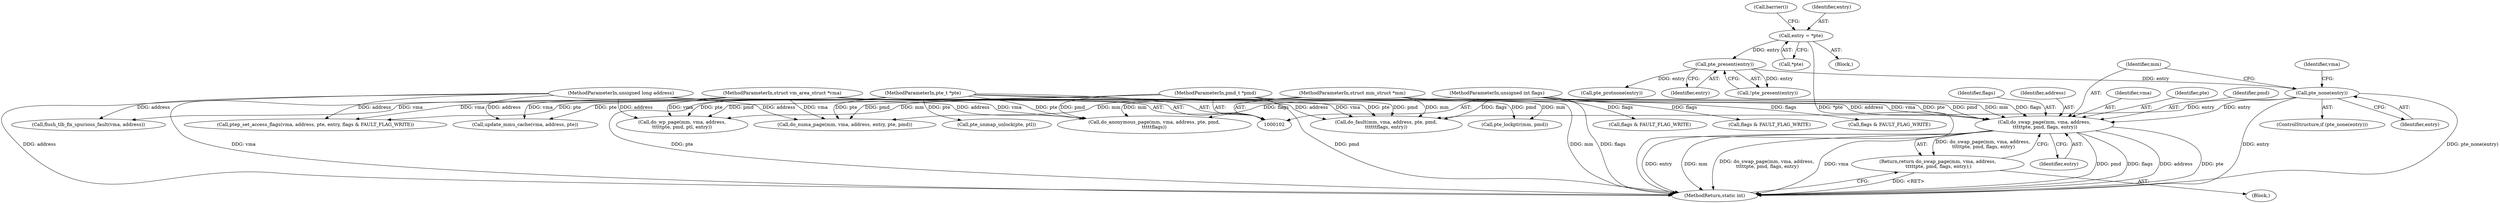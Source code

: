 digraph "0_linux_6b7339f4c31ad69c8e9c0b2859276e22cf72176d_1@pointer" {
"1000148" [label="(Call,do_swap_page(mm, vma, address,\n \t\t\t\t\tpte, pmd, flags, entry))"];
"1000103" [label="(MethodParameterIn,struct mm_struct *mm)"];
"1000104" [label="(MethodParameterIn,struct vm_area_struct *vma)"];
"1000105" [label="(MethodParameterIn,unsigned long address)"];
"1000106" [label="(MethodParameterIn,pte_t *pte)"];
"1000107" [label="(MethodParameterIn,pmd_t *pmd)"];
"1000108" [label="(MethodParameterIn,unsigned int flags)"];
"1000123" [label="(Call,pte_none(entry))"];
"1000119" [label="(Call,pte_present(entry))"];
"1000112" [label="(Call,entry = *pte)"];
"1000147" [label="(Return,return do_swap_page(mm, vma, address,\n \t\t\t\t\tpte, pmd, flags, entry);)"];
"1000209" [label="(Call,ptep_set_access_flags(vma, address, pte, entry, flags & FAULT_FLAG_WRITE))"];
"1000116" [label="(Call,barrier())"];
"1000124" [label="(Identifier,entry)"];
"1000192" [label="(Call,do_wp_page(mm, vma, address,\n\t\t\t\t\tpte, pmd, ptl, entry))"];
"1000114" [label="(Call,*pte)"];
"1000128" [label="(Identifier,vma)"];
"1000150" [label="(Identifier,vma)"];
"1000218" [label="(Call,update_mmu_cache(vma, address, pte))"];
"1000118" [label="(Call,!pte_present(entry))"];
"1000123" [label="(Call,pte_none(entry))"];
"1000155" [label="(Identifier,entry)"];
"1000152" [label="(Identifier,pte)"];
"1000119" [label="(Call,pte_present(entry))"];
"1000140" [label="(Call,do_anonymous_page(mm, vma, address, pte, pmd,\n\t\t\t\t\tflags))"];
"1000120" [label="(Identifier,entry)"];
"1000105" [label="(MethodParameterIn,unsigned long address)"];
"1000214" [label="(Call,flags & FAULT_FLAG_WRITE)"];
"1000157" [label="(Call,pte_protnone(entry))"];
"1000108" [label="(MethodParameterIn,unsigned int flags)"];
"1000183" [label="(Call,flags & FAULT_FLAG_WRITE)"];
"1000107" [label="(MethodParameterIn,pmd_t *pmd)"];
"1000103" [label="(MethodParameterIn,struct mm_struct *mm)"];
"1000106" [label="(MethodParameterIn,pte_t *pte)"];
"1000112" [label="(Call,entry = *pte)"];
"1000121" [label="(Block,)"];
"1000237" [label="(MethodReturn,static int)"];
"1000148" [label="(Call,do_swap_page(mm, vma, address,\n \t\t\t\t\tpte, pmd, flags, entry))"];
"1000228" [label="(Call,flush_tlb_fix_spurious_fault(vma, address))"];
"1000149" [label="(Identifier,mm)"];
"1000153" [label="(Identifier,pmd)"];
"1000113" [label="(Identifier,entry)"];
"1000109" [label="(Block,)"];
"1000232" [label="(Call,pte_unmap_unlock(pte, ptl))"];
"1000154" [label="(Identifier,flags)"];
"1000122" [label="(ControlStructure,if (pte_none(entry)))"];
"1000225" [label="(Call,flags & FAULT_FLAG_WRITE)"];
"1000147" [label="(Return,return do_swap_page(mm, vma, address,\n \t\t\t\t\tpte, pmd, flags, entry);)"];
"1000160" [label="(Call,do_numa_page(mm, vma, address, entry, pte, pmd))"];
"1000131" [label="(Call,do_fault(mm, vma, address, pte, pmd,\n\t\t\t\t\t\tflags, entry))"];
"1000104" [label="(MethodParameterIn,struct vm_area_struct *vma)"];
"1000151" [label="(Identifier,address)"];
"1000169" [label="(Call,pte_lockptr(mm, pmd))"];
"1000148" -> "1000147"  [label="AST: "];
"1000148" -> "1000155"  [label="CFG: "];
"1000149" -> "1000148"  [label="AST: "];
"1000150" -> "1000148"  [label="AST: "];
"1000151" -> "1000148"  [label="AST: "];
"1000152" -> "1000148"  [label="AST: "];
"1000153" -> "1000148"  [label="AST: "];
"1000154" -> "1000148"  [label="AST: "];
"1000155" -> "1000148"  [label="AST: "];
"1000147" -> "1000148"  [label="CFG: "];
"1000148" -> "1000237"  [label="DDG: pmd"];
"1000148" -> "1000237"  [label="DDG: flags"];
"1000148" -> "1000237"  [label="DDG: address"];
"1000148" -> "1000237"  [label="DDG: pte"];
"1000148" -> "1000237"  [label="DDG: entry"];
"1000148" -> "1000237"  [label="DDG: mm"];
"1000148" -> "1000237"  [label="DDG: do_swap_page(mm, vma, address,\n \t\t\t\t\tpte, pmd, flags, entry)"];
"1000148" -> "1000237"  [label="DDG: vma"];
"1000148" -> "1000147"  [label="DDG: do_swap_page(mm, vma, address,\n \t\t\t\t\tpte, pmd, flags, entry)"];
"1000103" -> "1000148"  [label="DDG: mm"];
"1000104" -> "1000148"  [label="DDG: vma"];
"1000105" -> "1000148"  [label="DDG: address"];
"1000106" -> "1000148"  [label="DDG: pte"];
"1000107" -> "1000148"  [label="DDG: pmd"];
"1000108" -> "1000148"  [label="DDG: flags"];
"1000123" -> "1000148"  [label="DDG: entry"];
"1000103" -> "1000102"  [label="AST: "];
"1000103" -> "1000237"  [label="DDG: mm"];
"1000103" -> "1000131"  [label="DDG: mm"];
"1000103" -> "1000140"  [label="DDG: mm"];
"1000103" -> "1000160"  [label="DDG: mm"];
"1000103" -> "1000169"  [label="DDG: mm"];
"1000103" -> "1000192"  [label="DDG: mm"];
"1000104" -> "1000102"  [label="AST: "];
"1000104" -> "1000237"  [label="DDG: vma"];
"1000104" -> "1000131"  [label="DDG: vma"];
"1000104" -> "1000140"  [label="DDG: vma"];
"1000104" -> "1000160"  [label="DDG: vma"];
"1000104" -> "1000192"  [label="DDG: vma"];
"1000104" -> "1000209"  [label="DDG: vma"];
"1000104" -> "1000218"  [label="DDG: vma"];
"1000104" -> "1000228"  [label="DDG: vma"];
"1000105" -> "1000102"  [label="AST: "];
"1000105" -> "1000237"  [label="DDG: address"];
"1000105" -> "1000131"  [label="DDG: address"];
"1000105" -> "1000140"  [label="DDG: address"];
"1000105" -> "1000160"  [label="DDG: address"];
"1000105" -> "1000192"  [label="DDG: address"];
"1000105" -> "1000209"  [label="DDG: address"];
"1000105" -> "1000218"  [label="DDG: address"];
"1000105" -> "1000228"  [label="DDG: address"];
"1000106" -> "1000102"  [label="AST: "];
"1000106" -> "1000237"  [label="DDG: pte"];
"1000106" -> "1000131"  [label="DDG: pte"];
"1000106" -> "1000140"  [label="DDG: pte"];
"1000106" -> "1000160"  [label="DDG: pte"];
"1000106" -> "1000192"  [label="DDG: pte"];
"1000106" -> "1000209"  [label="DDG: pte"];
"1000106" -> "1000218"  [label="DDG: pte"];
"1000106" -> "1000232"  [label="DDG: pte"];
"1000107" -> "1000102"  [label="AST: "];
"1000107" -> "1000237"  [label="DDG: pmd"];
"1000107" -> "1000131"  [label="DDG: pmd"];
"1000107" -> "1000140"  [label="DDG: pmd"];
"1000107" -> "1000160"  [label="DDG: pmd"];
"1000107" -> "1000169"  [label="DDG: pmd"];
"1000107" -> "1000192"  [label="DDG: pmd"];
"1000108" -> "1000102"  [label="AST: "];
"1000108" -> "1000237"  [label="DDG: flags"];
"1000108" -> "1000131"  [label="DDG: flags"];
"1000108" -> "1000140"  [label="DDG: flags"];
"1000108" -> "1000183"  [label="DDG: flags"];
"1000108" -> "1000214"  [label="DDG: flags"];
"1000108" -> "1000225"  [label="DDG: flags"];
"1000123" -> "1000122"  [label="AST: "];
"1000123" -> "1000124"  [label="CFG: "];
"1000124" -> "1000123"  [label="AST: "];
"1000128" -> "1000123"  [label="CFG: "];
"1000149" -> "1000123"  [label="CFG: "];
"1000123" -> "1000237"  [label="DDG: pte_none(entry)"];
"1000123" -> "1000237"  [label="DDG: entry"];
"1000119" -> "1000123"  [label="DDG: entry"];
"1000123" -> "1000131"  [label="DDG: entry"];
"1000119" -> "1000118"  [label="AST: "];
"1000119" -> "1000120"  [label="CFG: "];
"1000120" -> "1000119"  [label="AST: "];
"1000118" -> "1000119"  [label="CFG: "];
"1000119" -> "1000118"  [label="DDG: entry"];
"1000112" -> "1000119"  [label="DDG: entry"];
"1000119" -> "1000157"  [label="DDG: entry"];
"1000112" -> "1000109"  [label="AST: "];
"1000112" -> "1000114"  [label="CFG: "];
"1000113" -> "1000112"  [label="AST: "];
"1000114" -> "1000112"  [label="AST: "];
"1000116" -> "1000112"  [label="CFG: "];
"1000112" -> "1000237"  [label="DDG: *pte"];
"1000147" -> "1000121"  [label="AST: "];
"1000237" -> "1000147"  [label="CFG: "];
"1000147" -> "1000237"  [label="DDG: <RET>"];
}
